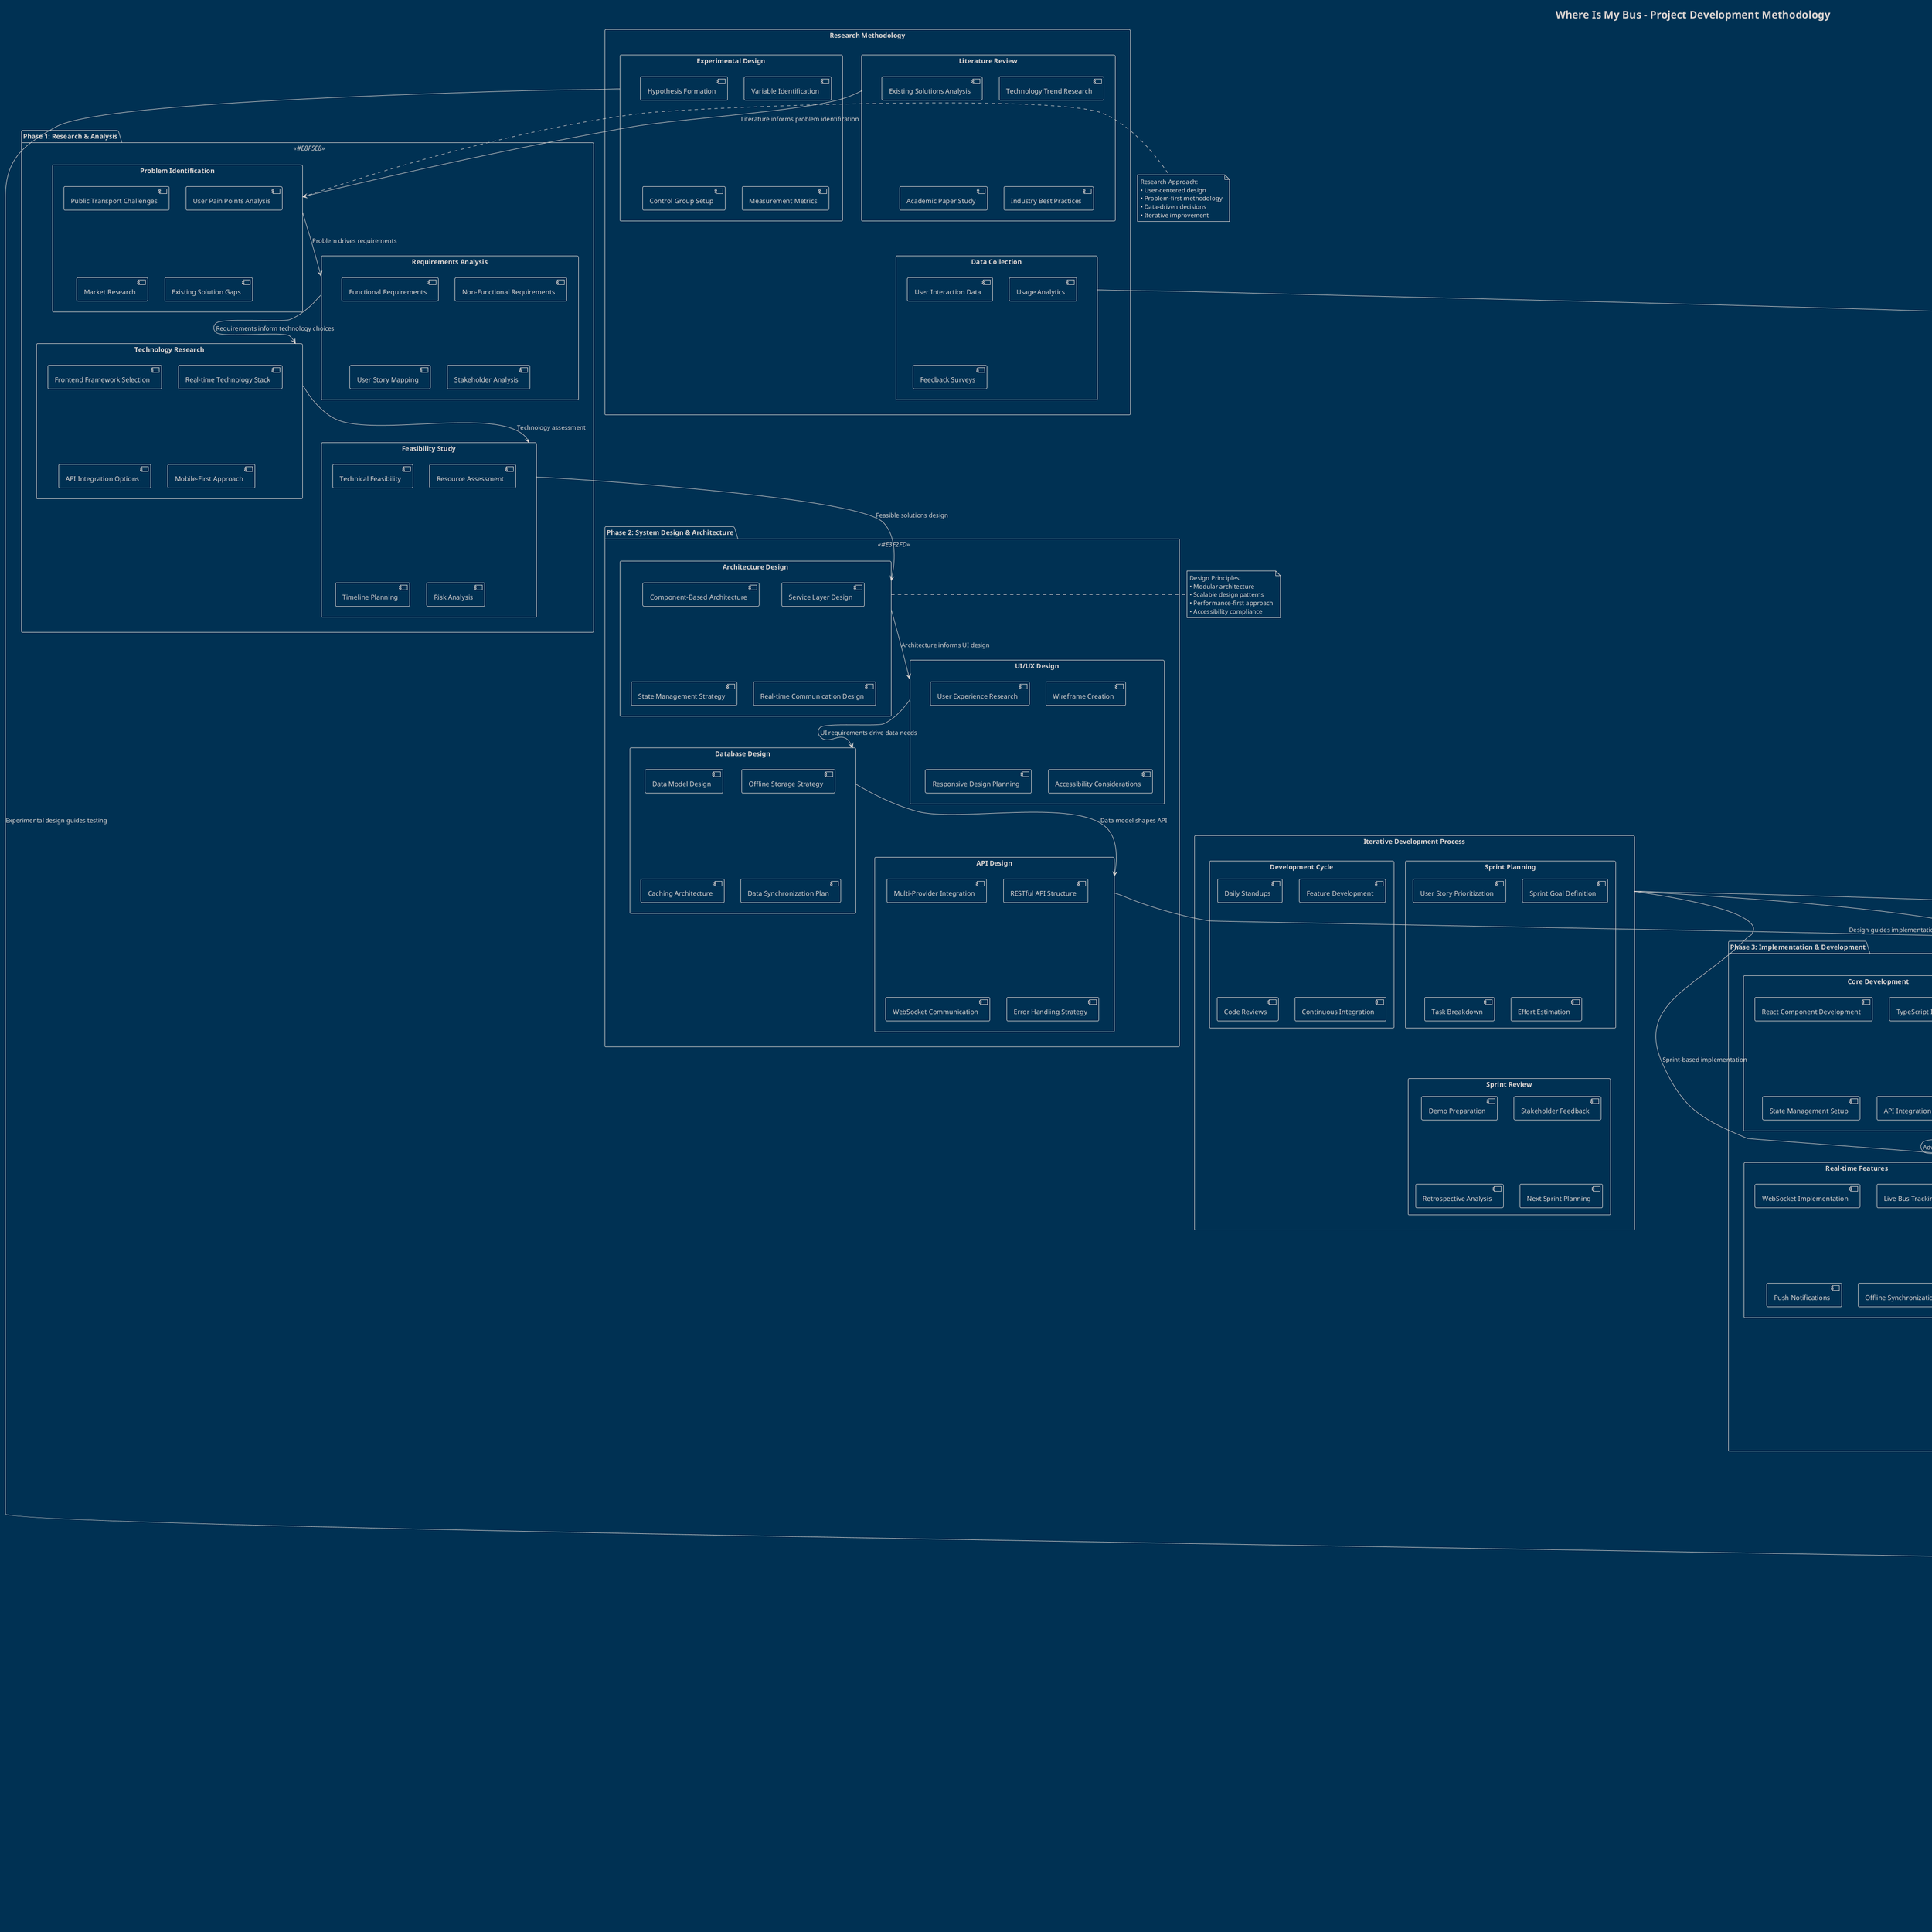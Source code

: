 @startuml Project Methodology - Where Is My Bus
!theme blueprint
title Where Is My Bus - Project Development Methodology

' Define methodology phases with colors
!define ANALYSIS_COLOR #E8F5E8
!define DESIGN_COLOR #E3F2FD
!define IMPLEMENTATION_COLOR #FFF3E0
!define TESTING_COLOR #F3E5F5
!define EVALUATION_COLOR #FFEBEE

' Research & Analysis Phase
package "Phase 1: Research & Analysis" <<ANALYSIS_COLOR>> {
  rectangle "Problem Identification" as PROBLEM {
    [Public Transport Challenges]
    [User Pain Points Analysis]
    [Market Research]
    [Existing Solution Gaps]
  }
  
  rectangle "Requirements Analysis" as REQUIREMENTS {
    [Functional Requirements]
    [Non-Functional Requirements]
    [User Story Mapping]
    [Stakeholder Analysis]
  }
  
  rectangle "Technology Research" as TECH_RESEARCH {
    [Frontend Framework Selection]
    [Real-time Technology Stack]
    [API Integration Options]
    [Mobile-First Approach]
  }
  
  rectangle "Feasibility Study" as FEASIBILITY {
    [Technical Feasibility]
    [Resource Assessment]
    [Timeline Planning]
    [Risk Analysis]
  }
}

' System Design Phase
package "Phase 2: System Design & Architecture" <<DESIGN_COLOR>> {
  rectangle "Architecture Design" as ARCHITECTURE {
    [Component-Based Architecture]
    [Service Layer Design]
    [State Management Strategy]
    [Real-time Communication Design]
  }
  
  rectangle "UI/UX Design" as UIUX {
    [User Experience Research]
    [Wireframe Creation]
    [Responsive Design Planning]
    [Accessibility Considerations]
  }
  
  rectangle "Database Design" as DATABASE {
    [Data Model Design]
    [Offline Storage Strategy]
    [Caching Architecture]
    [Data Synchronization Plan]
  }
  
  rectangle "API Design" as API_DESIGN {
    [Multi-Provider Integration]
    [RESTful API Structure]
    [WebSocket Communication]
    [Error Handling Strategy]
  }
}

' Implementation Phase
package "Phase 3: Implementation & Development" <<IMPLEMENTATION_COLOR>> {
  rectangle "Core Development" as CORE_DEV {
    [React Component Development]
    [TypeScript Implementation]
    [State Management Setup]
    [API Integration]
  }
  
  rectangle "Advanced Features" as ADVANCED_DEV {
    [AI Assistant Integration]
    [AR Navigation Implementation]
    [3D Visualization Development]
    [Voice Control System]
  }
  
  rectangle "Real-time Features" as REALTIME_DEV {
    [WebSocket Implementation]
    [Live Bus Tracking]
    [Push Notifications]
    [Offline Synchronization]
  }
  
  rectangle "Progressive Web App" as PWA_DEV {
    [Service Worker Setup]
    [App Manifest Creation]
    [Offline Functionality]
    [Installation Features]
  }
}

' Testing & Validation Phase
package "Phase 4: Testing & Validation" <<TESTING_COLOR>> {
  rectangle "Testing Strategy" as TESTING_STRATEGY {
    [Unit Testing]
    [Integration Testing]
    [Component Testing]
    [End-to-End Testing]
  }
  
  rectangle "Performance Testing" as PERFORMANCE {
    [Load Testing]
    [Response Time Analysis]
    [Memory Usage Optimization]
    [Bundle Size Analysis]
  }
  
  rectangle "User Testing" as USER_TESTING {
    [Usability Testing]
    [Accessibility Testing]
    [Cross-Platform Testing]
    [User Feedback Collection]
  }
  
  rectangle "Quality Assurance" as QA {
    [Code Quality Review]
    [Security Testing]
    [Cross-Browser Compatibility]
    [Mobile Responsiveness]
  }
}

' Evaluation & Documentation Phase
package "Phase 5: Evaluation & Documentation" <<EVALUATION_COLOR>> {
  rectangle "Results Analysis" as RESULTS {
    [Performance Metrics]
    [User Satisfaction Analysis]
    [Feature Effectiveness]
    [System Reliability Assessment]
  }
  
  rectangle "Documentation" as DOCUMENTATION {
    [Technical Documentation]
    [User Manual Creation]
    [API Documentation]
    [System Architecture Docs]
  }
  
  rectangle "Research Contribution" as RESEARCH {
    [Novel Feature Analysis]
    [Technology Innovation]
    [Academic Paper Preparation]
    [Conference Presentation]
  }
  
  rectangle "Future Enhancements" as FUTURE {
    [Feature Roadmap]
    [Scalability Planning]
    [Technology Upgrades]
    [Community Building]
  }
}

' Methodology Flow
PROBLEM --> REQUIREMENTS : "Problem drives requirements"
REQUIREMENTS --> TECH_RESEARCH : "Requirements inform technology choices"
TECH_RESEARCH --> FEASIBILITY : "Technology assessment"
FEASIBILITY --> ARCHITECTURE : "Feasible solutions design"

ARCHITECTURE --> UIUX : "Architecture informs UI design"
UIUX --> DATABASE : "UI requirements drive data needs"
DATABASE --> API_DESIGN : "Data model shapes API"
API_DESIGN --> CORE_DEV : "Design guides implementation"

CORE_DEV --> ADVANCED_DEV : "Core foundation for advanced features"
ADVANCED_DEV --> REALTIME_DEV : "Advanced features need real-time support"
REALTIME_DEV --> PWA_DEV : "Real-time enhances PWA experience"
PWA_DEV --> TESTING_STRATEGY : "Implementation ready for testing"

TESTING_STRATEGY --> PERFORMANCE : "Functional testing leads to performance"
PERFORMANCE --> USER_TESTING : "Performance validated with users"
USER_TESTING --> QA : "User feedback drives quality assurance"
QA --> RESULTS : "Quality assured system evaluated"

RESULTS --> DOCUMENTATION : "Results documented"
DOCUMENTATION --> RESEARCH : "Documentation supports research"
RESEARCH --> FUTURE : "Research identifies future work"

' Iterative Development Process
rectangle "Iterative Development Process" as ITERATIVE {
  rectangle "Sprint Planning" as SPRINT_PLAN {
    [User Story Prioritization]
    [Sprint Goal Definition]
    [Task Breakdown]
    [Effort Estimation]
  }
  
  rectangle "Development Cycle" as DEV_CYCLE {
    [Daily Standups]
    [Feature Development]
    [Code Reviews]
    [Continuous Integration]
  }
  
  rectangle "Sprint Review" as SPRINT_REVIEW {
    [Demo Preparation]
    [Stakeholder Feedback]
    [Retrospective Analysis]
    [Next Sprint Planning]
  }
}

' Agile methodology integration
ITERATIVE --> CORE_DEV : "Agile process drives development"
ITERATIVE --> ADVANCED_DEV : "Iterative feature development"
ITERATIVE --> REALTIME_DEV : "Sprint-based implementation"

' Research Methodology
rectangle "Research Methodology" as RESEARCH_METHOD {
  rectangle "Literature Review" as LITERATURE {
    [Existing Solutions Analysis]
    [Technology Trend Research]
    [Academic Paper Study]
    [Industry Best Practices]
  }
  
  rectangle "Experimental Design" as EXPERIMENT {
    [Hypothesis Formation]
    [Variable Identification]
    [Control Group Setup]
    [Measurement Metrics]
  }
  
  rectangle "Data Collection" as DATA_COLLECTION {
    [User Interaction Data]
    [Performance Metrics]
    [Usage Analytics]
    [Feedback Surveys]
  }
}

LITERATURE --> PROBLEM : "Literature informs problem identification"
EXPERIMENT --> USER_TESTING : "Experimental design guides testing"
DATA_COLLECTION --> RESULTS : "Data supports result analysis"

' Key Methodology Principles
note right of PROBLEM
  Research Approach:
  • User-centered design
  • Problem-first methodology
  • Data-driven decisions
  • Iterative improvement
end note

note right of ARCHITECTURE
  Design Principles:
  • Modular architecture
  • Scalable design patterns
  • Performance-first approach
  • Accessibility compliance
end note

note right of CORE_DEV
  Development Practices:
  • Test-driven development
  • Clean code principles
  • Component reusability
  • TypeScript for reliability
end note

note right of TESTING_STRATEGY
  Quality Assurance:
  • Comprehensive test coverage
  • Automated testing pipeline
  • Cross-platform validation
  • Performance benchmarking
end note

note bottom
  Project Methodology Summary:
  • Agile development with 2-week sprints
  • User-centered design approach
  • Research-driven feature development
  • Continuous integration and deployment
  • Data-driven performance optimization
  • Academic rigor with practical implementation
end note

@enduml
